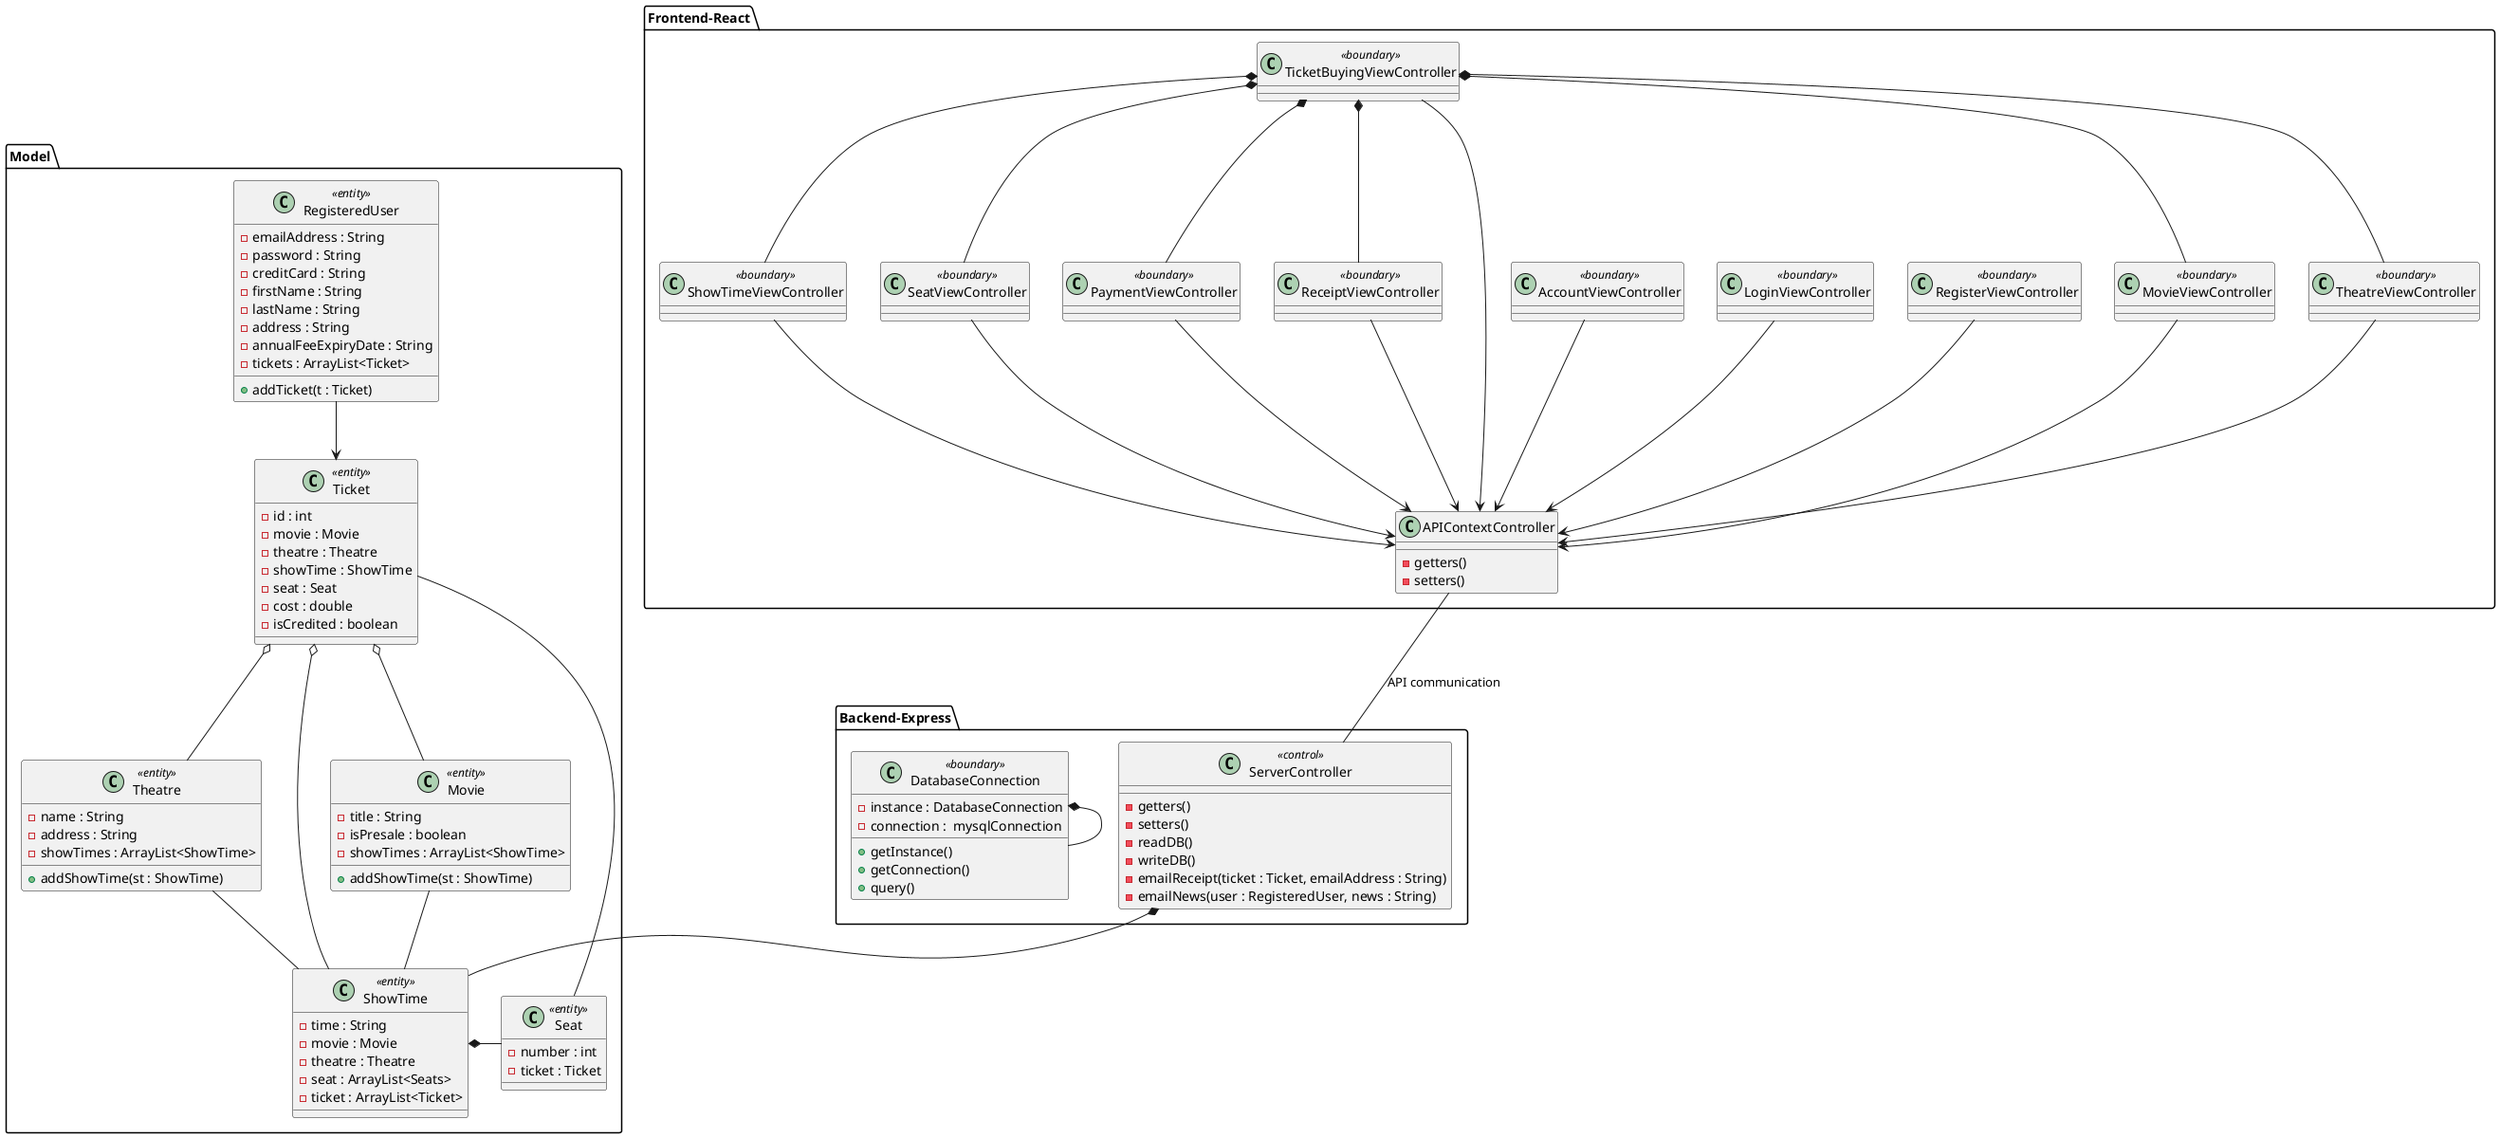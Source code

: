 @startuml relationships

package Model {
    class Movie <<entity>> {
        - title : String
        - isPresale : boolean
        - showTimes : ArrayList<ShowTime>
        + addShowTime(st : ShowTime)
    }

    class Theatre <<entity>> {
        - name : String
        - address : String
        - showTimes : ArrayList<ShowTime>
        + addShowTime(st : ShowTime)
    }

    class ShowTime <<entity>> {
        - time : String
        - movie : Movie
        - theatre : Theatre
        - seat : ArrayList<Seats>
        - ticket : ArrayList<Ticket>
    }

    class Seat <<entity>> {
        - number : int
        - ticket : Ticket
    }

    class Ticket <<entity>> {
        - id : int
        - movie : Movie
        - theatre : Theatre
        - showTime : ShowTime
        - seat : Seat
        - cost : double
        - isCredited : boolean
    }

    class RegisteredUser <<entity>> {
        - emailAddress : String
        - password : String
        - creditCard : String
        - firstName : String
        - lastName : String
        - address : String
        - annualFeeExpiryDate : String
        - tickets : ArrayList<Ticket>
        + addTicket(t : Ticket)
    }
}

package Frontend-React {
    class RegisterViewController <<boundary>> {

    }
    class LoginViewController <<boundary>> {

    }
    class AccountViewController <<boundary>> {

    }
    class TicketBuyingViewController <<boundary>> {

    }
    class MovieViewController <<boundary>> {

    }
    class TheatreViewController <<boundary>> {

    }
    class ShowTimeViewController <<boundary>> {

    }
    class SeatViewController <<boundary>> {

    }
    class PaymentViewController <<boundary>> {

    }
    class ReceiptViewController <<boundary>> {

    }

    class APIContextController {
        ' add getters and setters
        - getters()
        - setters()
    }
}

package Backend-Express {
    class ServerController <<control>> {
        ' add getters and setters
        - getters()
        - setters()
        ' add to do database
        - readDB()
        - writeDB()
        - emailReceipt(ticket : Ticket, emailAddress : String)
        - emailNews(user : RegisteredUser, news : String)
    }

    class DatabaseConnection <<boundary>> {
        - instance : DatabaseConnection
        - connection :  mysqlConnection
        + getInstance()
        + getConnection()
        + query()
    }
}

TicketBuyingViewController *-- MovieViewController
TicketBuyingViewController *-- TheatreViewController
TicketBuyingViewController *-- ShowTimeViewController
TicketBuyingViewController *-- SeatViewController
TicketBuyingViewController *-- PaymentViewController
TicketBuyingViewController *-- ReceiptViewController

RegisterViewController --> APIContextController
LoginViewController --> APIContextController
AccountViewController --> APIContextController
TicketBuyingViewController --> APIContextController
MovieViewController --> APIContextController
TheatreViewController --> APIContextController
ShowTimeViewController --> APIContextController
SeatViewController --> APIContextController
PaymentViewController --> APIContextController
ReceiptViewController --> APIContextController

Movie -- ShowTime
Theatre -- ShowTime
ServerController *-- ShowTime
ShowTime *-r- Seat
Ticket o-- Movie
Ticket o-- Theatre
Ticket o-- ShowTime
Ticket --- Seat
RegisteredUser --> Ticket

DatabaseConnection *-- DatabaseConnection

APIContextController -- ServerController : API communication

@enduml